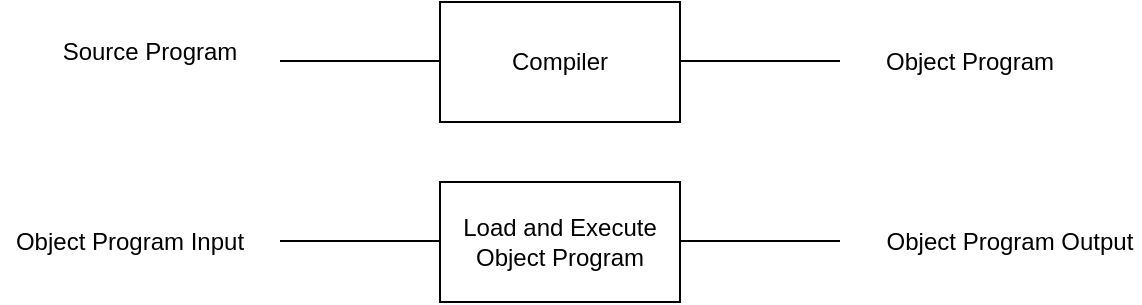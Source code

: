 <mxfile version="22.1.16" type="github">
  <diagram name="Page-1" id="P8C312vG72IYRPfNx-oY">
    <mxGraphModel dx="880" dy="460" grid="1" gridSize="10" guides="1" tooltips="1" connect="1" arrows="1" fold="1" page="1" pageScale="1" pageWidth="850" pageHeight="1100" math="0" shadow="0">
      <root>
        <mxCell id="0" />
        <mxCell id="1" parent="0" />
        <mxCell id="G-zeOlZfZlEMPLptpVna-1" value="" style="rounded=0;whiteSpace=wrap;html=1;" vertex="1" parent="1">
          <mxGeometry x="360" y="210" width="120" height="60" as="geometry" />
        </mxCell>
        <mxCell id="G-zeOlZfZlEMPLptpVna-2" value="" style="rounded=0;whiteSpace=wrap;html=1;" vertex="1" parent="1">
          <mxGeometry x="360" y="120" width="120" height="60" as="geometry" />
        </mxCell>
        <mxCell id="G-zeOlZfZlEMPLptpVna-4" value="" style="endArrow=none;html=1;rounded=0;entryX=0;entryY=0.633;entryDx=0;entryDy=0;entryPerimeter=0;" edge="1" parent="1">
          <mxGeometry width="50" height="50" relative="1" as="geometry">
            <mxPoint x="480" y="149.5" as="sourcePoint" />
            <mxPoint x="560" y="149.5" as="targetPoint" />
          </mxGeometry>
        </mxCell>
        <mxCell id="G-zeOlZfZlEMPLptpVna-5" value="" style="endArrow=none;html=1;rounded=0;entryX=0;entryY=0.5;entryDx=0;entryDy=0;entryPerimeter=0;" edge="1" parent="1">
          <mxGeometry width="50" height="50" relative="1" as="geometry">
            <mxPoint x="280" y="239.5" as="sourcePoint" />
            <mxPoint x="360" y="239.5" as="targetPoint" />
          </mxGeometry>
        </mxCell>
        <mxCell id="G-zeOlZfZlEMPLptpVna-6" value="" style="endArrow=none;html=1;rounded=0;entryX=0;entryY=0.5;entryDx=0;entryDy=0;entryPerimeter=0;" edge="1" parent="1">
          <mxGeometry width="50" height="50" relative="1" as="geometry">
            <mxPoint x="480" y="239.5" as="sourcePoint" />
            <mxPoint x="560" y="239.5" as="targetPoint" />
          </mxGeometry>
        </mxCell>
        <mxCell id="G-zeOlZfZlEMPLptpVna-7" value="" style="endArrow=none;html=1;rounded=0;entryX=0;entryY=0.5;entryDx=0;entryDy=0;entryPerimeter=0;" edge="1" parent="1">
          <mxGeometry width="50" height="50" relative="1" as="geometry">
            <mxPoint x="280" y="149.5" as="sourcePoint" />
            <mxPoint x="360" y="149.5" as="targetPoint" />
          </mxGeometry>
        </mxCell>
        <mxCell id="G-zeOlZfZlEMPLptpVna-8" value="Load and Execute Object Program" style="text;html=1;strokeColor=none;fillColor=none;align=center;verticalAlign=middle;whiteSpace=wrap;rounded=0;" vertex="1" parent="1">
          <mxGeometry x="370" y="220" width="100" height="40" as="geometry" />
        </mxCell>
        <mxCell id="G-zeOlZfZlEMPLptpVna-9" value="Compiler" style="text;html=1;strokeColor=none;fillColor=none;align=center;verticalAlign=middle;whiteSpace=wrap;rounded=0;" vertex="1" parent="1">
          <mxGeometry x="390" y="135" width="60" height="30" as="geometry" />
        </mxCell>
        <mxCell id="G-zeOlZfZlEMPLptpVna-10" value="Source Program" style="text;html=1;strokeColor=none;fillColor=none;align=center;verticalAlign=middle;whiteSpace=wrap;rounded=0;" vertex="1" parent="1">
          <mxGeometry x="150" y="130" width="130" height="30" as="geometry" />
        </mxCell>
        <mxCell id="G-zeOlZfZlEMPLptpVna-11" value="Object Program Input" style="text;html=1;strokeColor=none;fillColor=none;align=center;verticalAlign=middle;whiteSpace=wrap;rounded=0;" vertex="1" parent="1">
          <mxGeometry x="140" y="225" width="130" height="30" as="geometry" />
        </mxCell>
        <mxCell id="G-zeOlZfZlEMPLptpVna-12" value="Object Program" style="text;html=1;strokeColor=none;fillColor=none;align=center;verticalAlign=middle;whiteSpace=wrap;rounded=0;" vertex="1" parent="1">
          <mxGeometry x="560" y="135" width="130" height="30" as="geometry" />
        </mxCell>
        <mxCell id="G-zeOlZfZlEMPLptpVna-13" value="Object Program Output" style="text;html=1;strokeColor=none;fillColor=none;align=center;verticalAlign=middle;whiteSpace=wrap;rounded=0;" vertex="1" parent="1">
          <mxGeometry x="580" y="225" width="130" height="30" as="geometry" />
        </mxCell>
      </root>
    </mxGraphModel>
  </diagram>
</mxfile>
